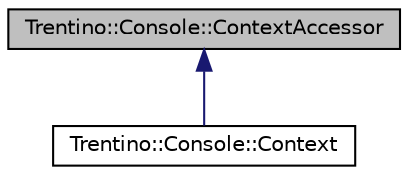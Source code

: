 digraph G
{
  edge [fontname="Helvetica",fontsize="10",labelfontname="Helvetica",labelfontsize="10"];
  node [fontname="Helvetica",fontsize="10",shape=record];
  Node1 [label="Trentino::Console::ContextAccessor",height=0.2,width=0.4,color="black", fillcolor="grey75", style="filled" fontcolor="black"];
  Node1 -> Node2 [dir="back",color="midnightblue",fontsize="10",style="solid",fontname="Helvetica"];
  Node2 [label="Trentino::Console::Context",height=0.2,width=0.4,color="black", fillcolor="white", style="filled",URL="$class_trentino_1_1_console_1_1_context.html",tooltip="Serves as a container for different information needed during the execution of a command."];
}
